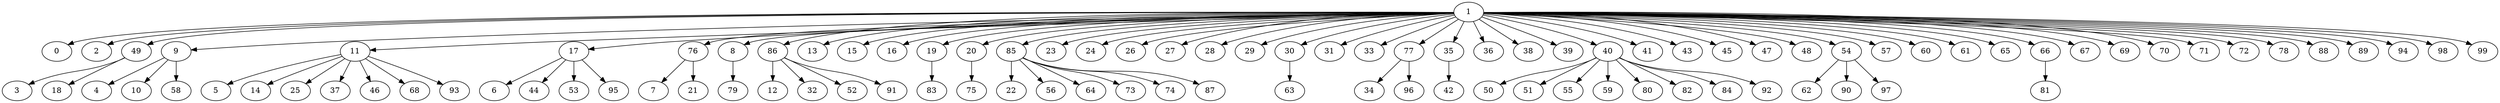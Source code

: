digraph example{
1 -> 0 [Label = "nodo_1 (151)"];
1 -> 2 [Label = "nodo_1 (149)"];
49 -> 3 [Label = "nodo_1 (218)"];
9 -> 4 [Label = "nodo_1 (230)"];
11 -> 5 [Label = "nodo_1 (223)"];
17 -> 6 [Label = "nodo_1 (210)"];
76 -> 7 [Label = "nodo_1 (240)"];
1 -> 8 [Label = "nodo_1 (114)"];
1 -> 9 [Label = "nodo_1 (108)"];
9 -> 10 [Label = "nodo_1 (216)"];
1 -> 11 [Label = "nodo_1 (103)"];
86 -> 12 [Label = "nodo_1 (219)"];
1 -> 13 [Label = "nodo_1 (192)"];
11 -> 14 [Label = "nodo_1 (208)"];
1 -> 15 [Label = "nodo_1 (151)"];
1 -> 16 [Label = "nodo_1 (221)"];
1 -> 17 [Label = "nodo_1 (108)"];
49 -> 18 [Label = "nodo_1 (219)"];
1 -> 19 [Label = "nodo_1 (120)"];
1 -> 20 [Label = "nodo_1 (108)"];
76 -> 21 [Label = "nodo_1 (224)"];
85 -> 22 [Label = "nodo_1 (209)"];
1 -> 23 [Label = "nodo_1 (201)"];
1 -> 24 [Label = "nodo_1 (148)"];
11 -> 25 [Label = "nodo_1 (229)"];
1 -> 26 [Label = "nodo_1 (163)"];
1 -> 27 [Label = "nodo_1 (198)"];
1 -> 28 [Label = "nodo_1 (239)"];
1 -> 29 [Label = "nodo_1 (181)"];
1 -> 30 [Label = "nodo_1 (102)"];
1 -> 31 [Label = "nodo_1 (138)"];
86 -> 32 [Label = "nodo_1 (213)"];
1 -> 33 [Label = "nodo_1 (123)"];
77 -> 34 [Label = "nodo_1 (229)"];
1 -> 35 [Label = "nodo_1 (138)"];
1 -> 36 [Label = "nodo_1 (175)"];
11 -> 37 [Label = "nodo_1 (214)"];
1 -> 38 [Label = "nodo_1 (160)"];
1 -> 39 [Label = "nodo_1 (146)"];
1 -> 40 [Label = "nodo_1 (103)"];
1 -> 41 [Label = "nodo_1 (178)"];
35 -> 42 [Label = "nodo_1 (239)"];
1 -> 43 [Label = "nodo_1 (212)"];
17 -> 44 [Label = "nodo_1 (210)"];
1 -> 45 [Label = "nodo_1 (160)"];
11 -> 46 [Label = "nodo_1 (222)"];
1 -> 47 [Label = "nodo_1 (162)"];
1 -> 48 [Label = "nodo_1 (131)"];
1 -> 49 [Label = "nodo_1 (116)"];
40 -> 50 [Label = "nodo_1 (217)"];
40 -> 51 [Label = "nodo_1 (205)"];
86 -> 52 [Label = "nodo_1 (219)"];
17 -> 53 [Label = "nodo_1 (212)"];
1 -> 54 [Label = "nodo_1 (123)"];
40 -> 55 [Label = "nodo_1 (211)"];
85 -> 56 [Label = "nodo_1 (236)"];
1 -> 57 [Label = "nodo_1 (183)"];
9 -> 58 [Label = "nodo_1 (209)"];
40 -> 59 [Label = "nodo_1 (228)"];
1 -> 60 [Label = "nodo_1 (178)"];
1 -> 61 [Label = "nodo_1 (160)"];
54 -> 62 [Label = "nodo_1 (232)"];
30 -> 63 [Label = "nodo_1 (231)"];
85 -> 64 [Label = "nodo_1 (221)"];
1 -> 65 [Label = "nodo_1 (218)"];
1 -> 66 [Label = "nodo_1 (123)"];
1 -> 67 [Label = "nodo_1 (180)"];
11 -> 68 [Label = "nodo_1 (208)"];
1 -> 69 [Label = "nodo_1 (156)"];
1 -> 70 [Label = "nodo_1 (209)"];
1 -> 71 [Label = "nodo_1 (212)"];
1 -> 72 [Label = "nodo_1 (236)"];
85 -> 73 [Label = "nodo_1 (218)"];
85 -> 74 [Label = "nodo_1 (214)"];
20 -> 75 [Label = "nodo_1 (209)"];
1 -> 76 [Label = "nodo_1 (123)"];
1 -> 77 [Label = "nodo_1 (123)"];
1 -> 78 [Label = "nodo_1 (138)"];
8 -> 79 [Label = "nodo_1 (248)"];
40 -> 80 [Label = "nodo_1 (233)"];
66 -> 81 [Label = "nodo_1 (234)"];
40 -> 82 [Label = "nodo_1 (203)"];
19 -> 83 [Label = "nodo_1 (223)"];
40 -> 84 [Label = "nodo_1 (215)"];
1 -> 85 [Label = "nodo_1 (108)"];
1 -> 86 [Label = "nodo_1 (111)"];
85 -> 87 [Label = "nodo_1 (234)"];
1 -> 88 [Label = "nodo_1 (214)"];
1 -> 89 [Label = "nodo_1 (216)"];
54 -> 90 [Label = "nodo_1 (226)"];
86 -> 91 [Label = "nodo_1 (213)"];
40 -> 92 [Label = "nodo_1 (203)"];
11 -> 93 [Label = "nodo_1 (207)"];
1 -> 94 [Label = "nodo_1 (163)"];
17 -> 95 [Label = "nodo_1 (227)"];
77 -> 96 [Label = "nodo_1 (224)"];
54 -> 97 [Label = "nodo_1 (224)"];
1 -> 98 [Label = "nodo_1 (221)"];
1 -> 99 [Label = "nodo_1 (262)"];
}
